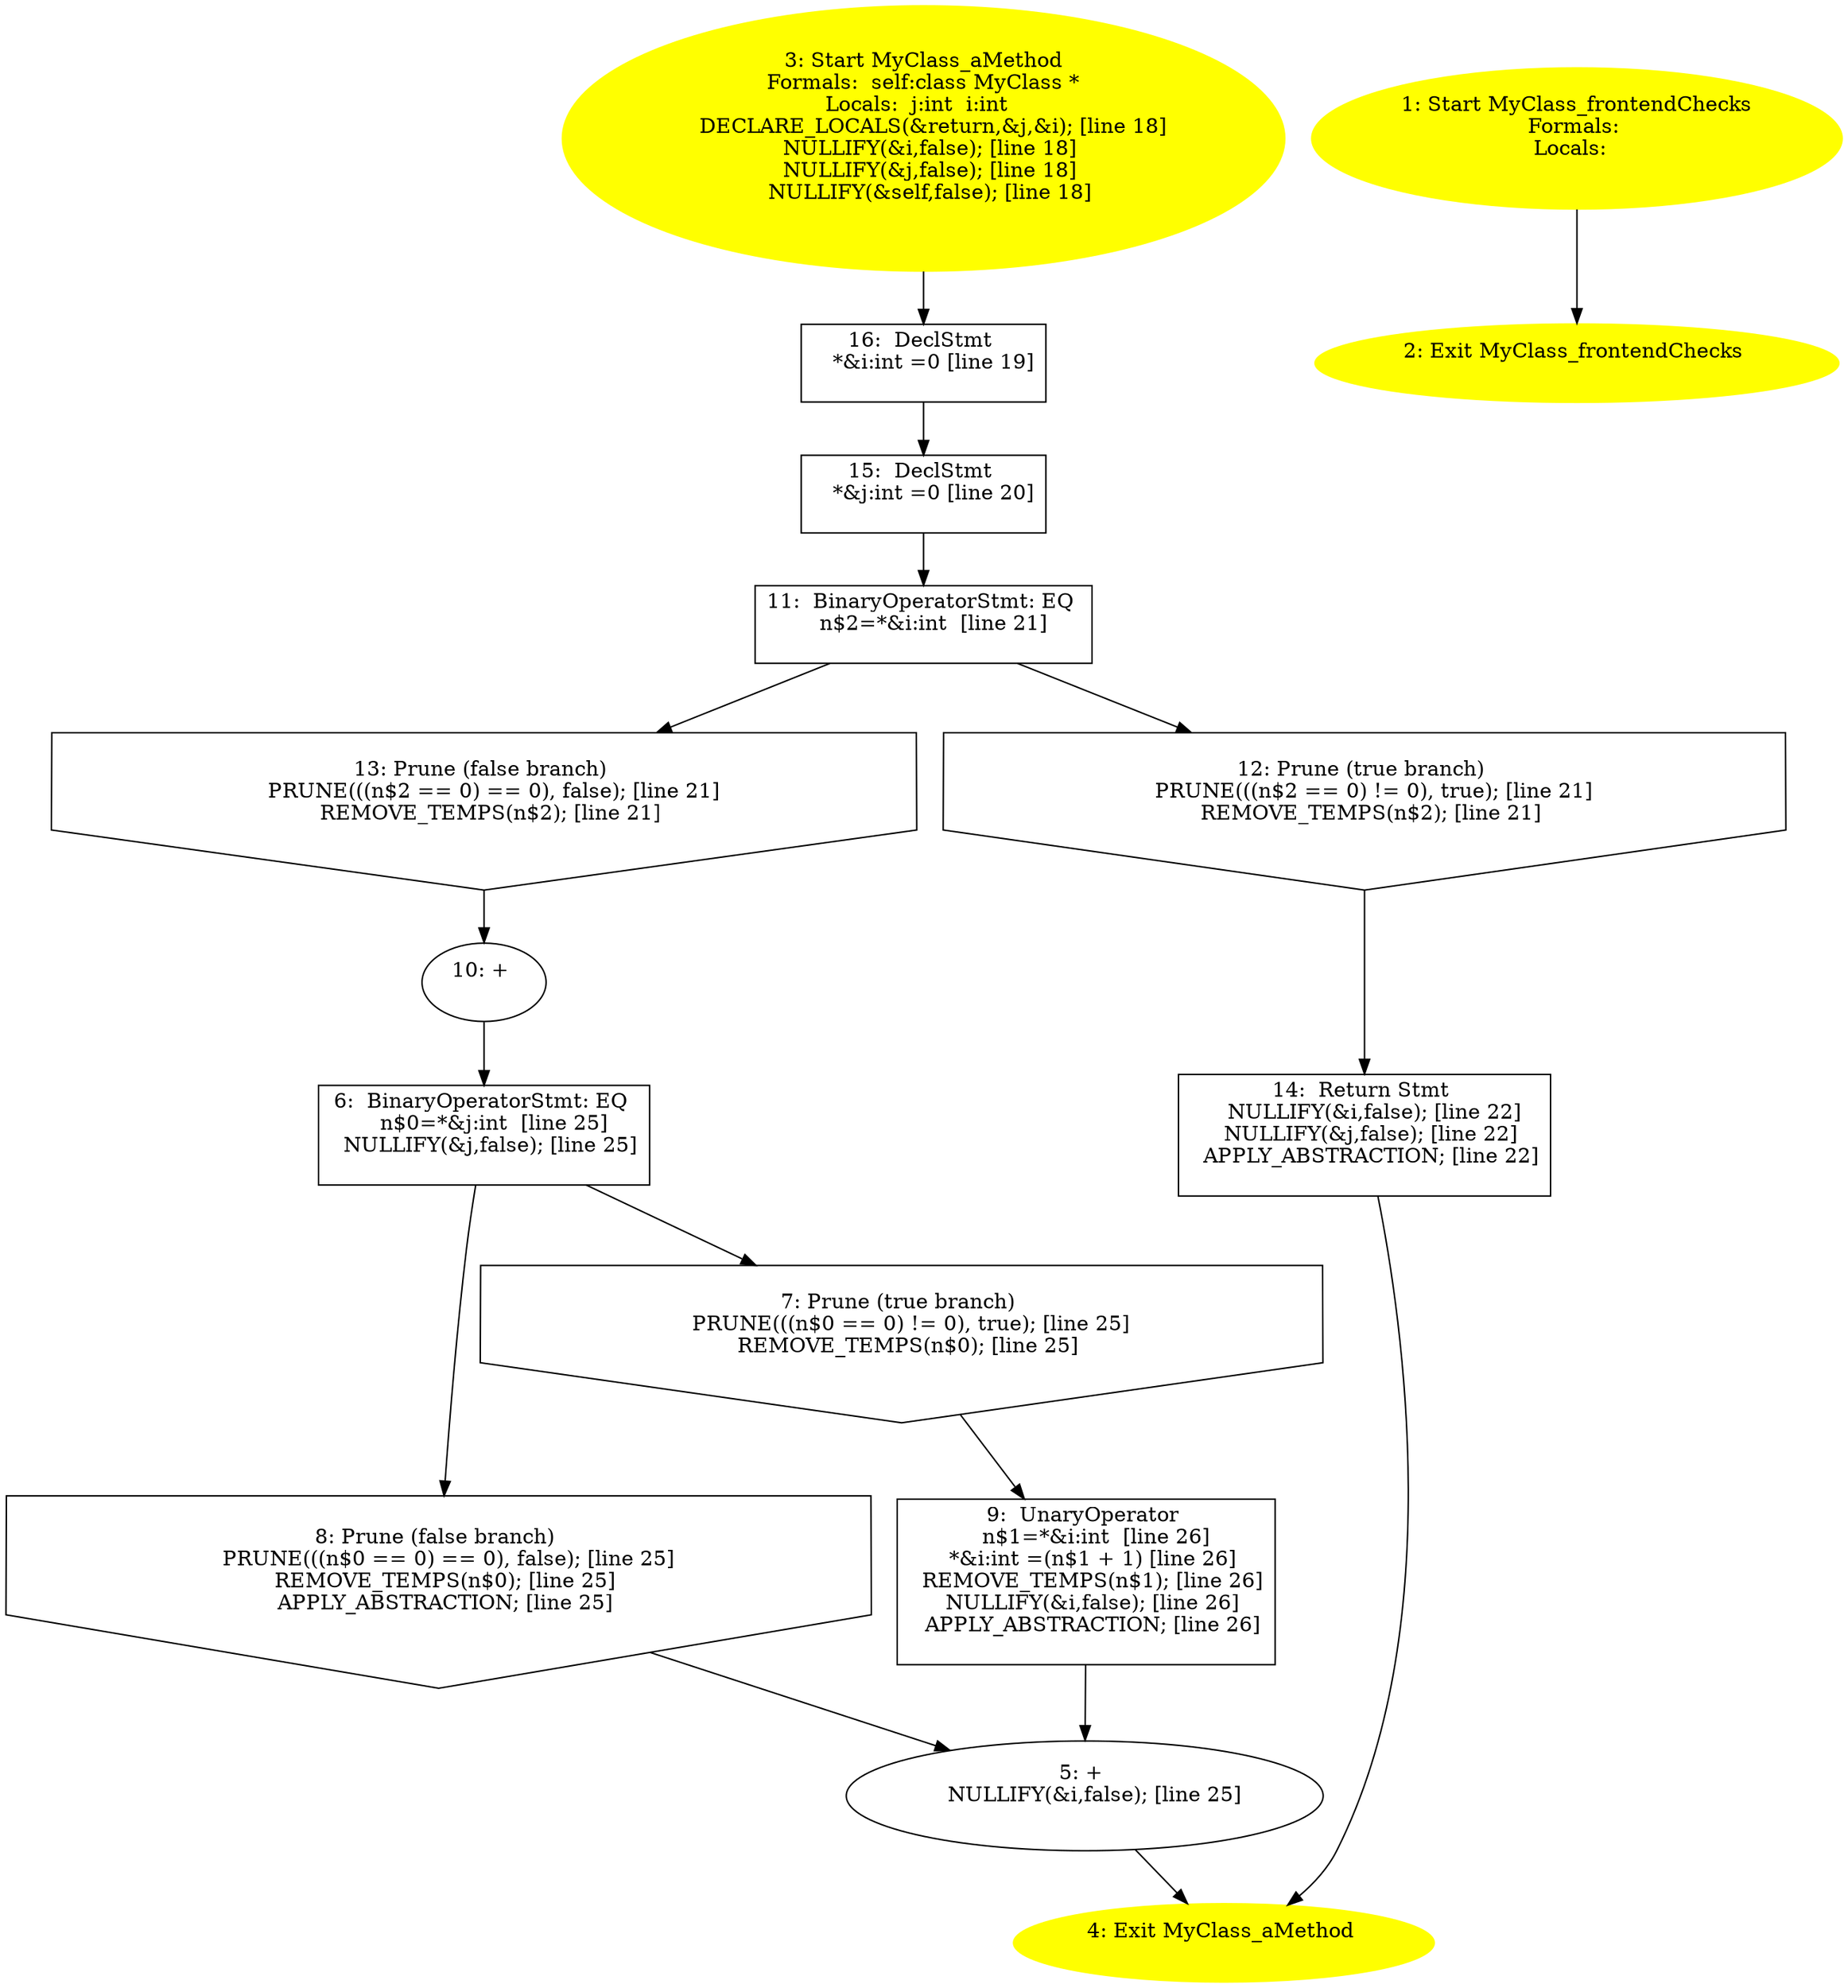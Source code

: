 digraph iCFG {
16 [label="16:  DeclStmt \n   *&i:int =0 [line 19]\n " shape="box"]
	

	 16 -> 15 ;
15 [label="15:  DeclStmt \n   *&j:int =0 [line 20]\n " shape="box"]
	

	 15 -> 11 ;
14 [label="14:  Return Stmt \n   NULLIFY(&i,false); [line 22]\n  NULLIFY(&j,false); [line 22]\n  APPLY_ABSTRACTION; [line 22]\n " shape="box"]
	

	 14 -> 4 ;
13 [label="13: Prune (false branch) \n   PRUNE(((n$2 == 0) == 0), false); [line 21]\n  REMOVE_TEMPS(n$2); [line 21]\n " shape="invhouse"]
	

	 13 -> 10 ;
12 [label="12: Prune (true branch) \n   PRUNE(((n$2 == 0) != 0), true); [line 21]\n  REMOVE_TEMPS(n$2); [line 21]\n " shape="invhouse"]
	

	 12 -> 14 ;
11 [label="11:  BinaryOperatorStmt: EQ \n   n$2=*&i:int  [line 21]\n " shape="box"]
	

	 11 -> 12 ;
	 11 -> 13 ;
10 [label="10: + \n  " ]
	

	 10 -> 6 ;
9 [label="9:  UnaryOperator \n   n$1=*&i:int  [line 26]\n  *&i:int =(n$1 + 1) [line 26]\n  REMOVE_TEMPS(n$1); [line 26]\n  NULLIFY(&i,false); [line 26]\n  APPLY_ABSTRACTION; [line 26]\n " shape="box"]
	

	 9 -> 5 ;
8 [label="8: Prune (false branch) \n   PRUNE(((n$0 == 0) == 0), false); [line 25]\n  REMOVE_TEMPS(n$0); [line 25]\n  APPLY_ABSTRACTION; [line 25]\n " shape="invhouse"]
	

	 8 -> 5 ;
7 [label="7: Prune (true branch) \n   PRUNE(((n$0 == 0) != 0), true); [line 25]\n  REMOVE_TEMPS(n$0); [line 25]\n " shape="invhouse"]
	

	 7 -> 9 ;
6 [label="6:  BinaryOperatorStmt: EQ \n   n$0=*&j:int  [line 25]\n  NULLIFY(&j,false); [line 25]\n " shape="box"]
	

	 6 -> 7 ;
	 6 -> 8 ;
5 [label="5: + \n   NULLIFY(&i,false); [line 25]\n " ]
	

	 5 -> 4 ;
4 [label="4: Exit MyClass_aMethod \n  " color=yellow style=filled]
	

3 [label="3: Start MyClass_aMethod\nFormals:  self:class MyClass *\nLocals:  j:int  i:int  \n   DECLARE_LOCALS(&return,&j,&i); [line 18]\n  NULLIFY(&i,false); [line 18]\n  NULLIFY(&j,false); [line 18]\n  NULLIFY(&self,false); [line 18]\n " color=yellow style=filled]
	

	 3 -> 16 ;
2 [label="2: Exit MyClass_frontendChecks \n  " color=yellow style=filled]
	

1 [label="1: Start MyClass_frontendChecks\nFormals: \nLocals:  \n  " color=yellow style=filled]
	

	 1 -> 2 ;
}
